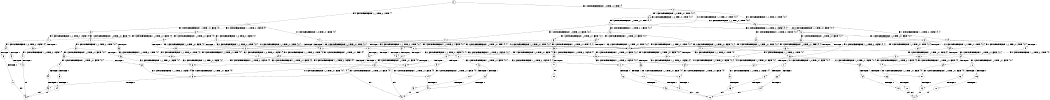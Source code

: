 digraph BCG {
size = "7, 10.5";
center = TRUE;
node [shape = circle];
0 [peripheries = 2];
0 -> 1 [label = "EX !0 !ATOMIC_EXCH_BRANCH (1, +1, TRUE, +0, 1, TRUE) !{}"];
0 -> 2 [label = "EX !1 !ATOMIC_EXCH_BRANCH (1, +0, TRUE, +0, 1, TRUE) !{}"];
1 -> 3 [label = "EX !0 !ATOMIC_EXCH_BRANCH (1, +1, TRUE, +0, 1, FALSE) !{0}"];
1 -> 4 [label = "EX !1 !ATOMIC_EXCH_BRANCH (1, +0, TRUE, +0, 1, FALSE) !{0}"];
1 -> 5 [label = "EX !0 !ATOMIC_EXCH_BRANCH (1, +1, TRUE, +0, 1, FALSE) !{0}"];
2 -> 6 [label = "EX !1 !ATOMIC_EXCH_BRANCH (1, +0, TRUE, +0, 1, TRUE) !{0, 1}"];
2 -> 7 [label = "EX !0 !ATOMIC_EXCH_BRANCH (1, +1, TRUE, +0, 1, TRUE) !{0, 1}"];
2 -> 8 [label = "EX !0 !ATOMIC_EXCH_BRANCH (1, +1, TRUE, +0, 1, TRUE) !{0, 1}"];
3 -> 9 [label = "EX !0 !ATOMIC_EXCH_BRANCH (1, +1, TRUE, +0, 1, FALSE) !{0}"];
3 -> 10 [label = "EX !1 !ATOMIC_EXCH_BRANCH (1, +0, TRUE, +0, 1, FALSE) !{0}"];
3 -> 11 [label = "EX !0 !ATOMIC_EXCH_BRANCH (1, +1, TRUE, +0, 1, FALSE) !{0}"];
4 -> 12 [label = "EX !0 !ATOMIC_EXCH_BRANCH (1, +1, TRUE, +0, 1, TRUE) !{0, 1}"];
4 -> 13 [label = "TERMINATE !1"];
4 -> 14 [label = "EX !0 !ATOMIC_EXCH_BRANCH (1, +1, TRUE, +0, 1, TRUE) !{0, 1}"];
5 -> 15 [label = "EX !1 !ATOMIC_EXCH_BRANCH (1, +0, TRUE, +0, 1, FALSE) !{0}"];
5 -> 11 [label = "EX !0 !ATOMIC_EXCH_BRANCH (1, +1, TRUE, +0, 1, FALSE) !{0}"];
6 -> 6 [label = "EX !1 !ATOMIC_EXCH_BRANCH (1, +0, TRUE, +0, 1, TRUE) !{0, 1}"];
6 -> 7 [label = "EX !0 !ATOMIC_EXCH_BRANCH (1, +1, TRUE, +0, 1, TRUE) !{0, 1}"];
6 -> 8 [label = "EX !0 !ATOMIC_EXCH_BRANCH (1, +1, TRUE, +0, 1, TRUE) !{0, 1}"];
7 -> 16 [label = "EX !0 !ATOMIC_EXCH_BRANCH (1, +1, TRUE, +0, 1, FALSE) !{0, 1}"];
7 -> 17 [label = "EX !1 !ATOMIC_EXCH_BRANCH (1, +0, TRUE, +0, 1, FALSE) !{0, 1}"];
7 -> 18 [label = "EX !0 !ATOMIC_EXCH_BRANCH (1, +1, TRUE, +0, 1, FALSE) !{0, 1}"];
8 -> 19 [label = "EX !1 !ATOMIC_EXCH_BRANCH (1, +0, TRUE, +0, 1, FALSE) !{0, 1}"];
8 -> 18 [label = "EX !0 !ATOMIC_EXCH_BRANCH (1, +1, TRUE, +0, 1, FALSE) !{0, 1}"];
8 -> 20 [label = "EX !1 !ATOMIC_EXCH_BRANCH (1, +0, TRUE, +0, 1, FALSE) !{0, 1}"];
9 -> 21 [label = "EX !1 !ATOMIC_EXCH_BRANCH (1, +0, TRUE, +0, 1, FALSE) !{0}"];
9 -> 22 [label = "TERMINATE !0"];
10 -> 12 [label = "EX !0 !ATOMIC_EXCH_BRANCH (1, +1, TRUE, +0, 1, TRUE) !{0, 1}"];
10 -> 23 [label = "TERMINATE !1"];
10 -> 14 [label = "EX !0 !ATOMIC_EXCH_BRANCH (1, +1, TRUE, +0, 1, TRUE) !{0, 1}"];
11 -> 24 [label = "EX !1 !ATOMIC_EXCH_BRANCH (1, +0, TRUE, +0, 1, FALSE) !{0}"];
11 -> 25 [label = "TERMINATE !0"];
12 -> 26 [label = "EX !0 !ATOMIC_EXCH_BRANCH (1, +1, TRUE, +0, 1, FALSE) !{0, 1}"];
12 -> 27 [label = "TERMINATE !1"];
12 -> 28 [label = "EX !0 !ATOMIC_EXCH_BRANCH (1, +1, TRUE, +0, 1, FALSE) !{0, 1}"];
13 -> 29 [label = "EX !0 !ATOMIC_EXCH_BRANCH (1, +1, TRUE, +0, 1, TRUE) !{0}"];
13 -> 30 [label = "EX !0 !ATOMIC_EXCH_BRANCH (1, +1, TRUE, +0, 1, TRUE) !{0}"];
14 -> 28 [label = "EX !0 !ATOMIC_EXCH_BRANCH (1, +1, TRUE, +0, 1, FALSE) !{0, 1}"];
14 -> 31 [label = "TERMINATE !1"];
15 -> 32 [label = "EX !0 !ATOMIC_EXCH_BRANCH (1, +1, TRUE, +0, 1, TRUE) !{0, 1}"];
15 -> 33 [label = "TERMINATE !1"];
16 -> 34 [label = "EX !0 !ATOMIC_EXCH_BRANCH (1, +1, TRUE, +0, 1, FALSE) !{0, 1}"];
16 -> 35 [label = "EX !1 !ATOMIC_EXCH_BRANCH (1, +0, TRUE, +0, 1, FALSE) !{0, 1}"];
16 -> 36 [label = "EX !0 !ATOMIC_EXCH_BRANCH (1, +1, TRUE, +0, 1, FALSE) !{0, 1}"];
17 -> 12 [label = "EX !0 !ATOMIC_EXCH_BRANCH (1, +1, TRUE, +0, 1, TRUE) !{0, 1}"];
17 -> 13 [label = "TERMINATE !1"];
17 -> 14 [label = "EX !0 !ATOMIC_EXCH_BRANCH (1, +1, TRUE, +0, 1, TRUE) !{0, 1}"];
18 -> 37 [label = "EX !1 !ATOMIC_EXCH_BRANCH (1, +0, TRUE, +0, 1, FALSE) !{0, 1}"];
18 -> 36 [label = "EX !0 !ATOMIC_EXCH_BRANCH (1, +1, TRUE, +0, 1, FALSE) !{0, 1}"];
18 -> 38 [label = "EX !1 !ATOMIC_EXCH_BRANCH (1, +0, TRUE, +0, 1, FALSE) !{0, 1}"];
19 -> 39 [label = "EX !0 !ATOMIC_EXCH_BRANCH (1, +1, TRUE, +0, 1, TRUE) !{0, 1}"];
19 -> 40 [label = "TERMINATE !1"];
19 -> 14 [label = "EX !0 !ATOMIC_EXCH_BRANCH (1, +1, TRUE, +0, 1, TRUE) !{0, 1}"];
20 -> 14 [label = "EX !0 !ATOMIC_EXCH_BRANCH (1, +1, TRUE, +0, 1, TRUE) !{0, 1}"];
20 -> 41 [label = "TERMINATE !1"];
21 -> 42 [label = "TERMINATE !0"];
21 -> 43 [label = "TERMINATE !1"];
22 -> 44 [label = "EX !1 !ATOMIC_EXCH_BRANCH (1, +0, TRUE, +0, 1, FALSE) !{}"];
23 -> 29 [label = "EX !0 !ATOMIC_EXCH_BRANCH (1, +1, TRUE, +0, 1, TRUE) !{0}"];
23 -> 30 [label = "EX !0 !ATOMIC_EXCH_BRANCH (1, +1, TRUE, +0, 1, TRUE) !{0}"];
24 -> 45 [label = "TERMINATE !0"];
24 -> 46 [label = "TERMINATE !1"];
25 -> 47 [label = "EX !1 !ATOMIC_EXCH_BRANCH (1, +0, TRUE, +0, 1, FALSE) !{}"];
26 -> 48 [label = "EX !0 !ATOMIC_EXCH_BRANCH (1, +1, TRUE, +0, 1, FALSE) !{0, 1}"];
26 -> 49 [label = "TERMINATE !1"];
26 -> 50 [label = "EX !0 !ATOMIC_EXCH_BRANCH (1, +1, TRUE, +0, 1, FALSE) !{0, 1}"];
27 -> 51 [label = "EX !0 !ATOMIC_EXCH_BRANCH (1, +1, TRUE, +0, 1, FALSE) !{0}"];
27 -> 52 [label = "EX !0 !ATOMIC_EXCH_BRANCH (1, +1, TRUE, +0, 1, FALSE) !{0}"];
28 -> 50 [label = "EX !0 !ATOMIC_EXCH_BRANCH (1, +1, TRUE, +0, 1, FALSE) !{0, 1}"];
28 -> 53 [label = "TERMINATE !1"];
29 -> 51 [label = "EX !0 !ATOMIC_EXCH_BRANCH (1, +1, TRUE, +0, 1, FALSE) !{0}"];
29 -> 52 [label = "EX !0 !ATOMIC_EXCH_BRANCH (1, +1, TRUE, +0, 1, FALSE) !{0}"];
30 -> 52 [label = "EX !0 !ATOMIC_EXCH_BRANCH (1, +1, TRUE, +0, 1, FALSE) !{0}"];
31 -> 54 [label = "EX !0 !ATOMIC_EXCH_BRANCH (1, +1, TRUE, +0, 1, FALSE) !{0}"];
32 -> 55 [label = "EX !0 !ATOMIC_EXCH_BRANCH (1, +1, TRUE, +0, 1, FALSE) !{0, 1}"];
32 -> 56 [label = "TERMINATE !1"];
33 -> 30 [label = "EX !0 !ATOMIC_EXCH_BRANCH (1, +1, TRUE, +0, 1, TRUE) !{0}"];
34 -> 57 [label = "EX !1 !ATOMIC_EXCH_BRANCH (1, +0, TRUE, +0, 1, FALSE) !{0, 1}"];
34 -> 58 [label = "TERMINATE !0"];
35 -> 12 [label = "EX !0 !ATOMIC_EXCH_BRANCH (1, +1, TRUE, +0, 1, TRUE) !{0, 1}"];
35 -> 23 [label = "TERMINATE !1"];
35 -> 14 [label = "EX !0 !ATOMIC_EXCH_BRANCH (1, +1, TRUE, +0, 1, TRUE) !{0, 1}"];
36 -> 59 [label = "EX !1 !ATOMIC_EXCH_BRANCH (1, +0, TRUE, +0, 1, FALSE) !{0, 1}"];
36 -> 60 [label = "EX !1 !ATOMIC_EXCH_BRANCH (1, +0, TRUE, +0, 1, FALSE) !{0, 1}"];
36 -> 61 [label = "TERMINATE !0"];
37 -> 39 [label = "EX !0 !ATOMIC_EXCH_BRANCH (1, +1, TRUE, +0, 1, TRUE) !{0, 1}"];
37 -> 62 [label = "TERMINATE !1"];
37 -> 14 [label = "EX !0 !ATOMIC_EXCH_BRANCH (1, +1, TRUE, +0, 1, TRUE) !{0, 1}"];
38 -> 14 [label = "EX !0 !ATOMIC_EXCH_BRANCH (1, +1, TRUE, +0, 1, TRUE) !{0, 1}"];
38 -> 63 [label = "TERMINATE !1"];
39 -> 64 [label = "EX !0 !ATOMIC_EXCH_BRANCH (1, +1, TRUE, +0, 1, FALSE) !{0, 1}"];
39 -> 65 [label = "TERMINATE !1"];
39 -> 28 [label = "EX !0 !ATOMIC_EXCH_BRANCH (1, +1, TRUE, +0, 1, FALSE) !{0, 1}"];
40 -> 66 [label = "EX !0 !ATOMIC_EXCH_BRANCH (1, +1, TRUE, +0, 1, TRUE) !{0}"];
41 -> 67 [label = "EX !0 !ATOMIC_EXCH_BRANCH (1, +1, TRUE, +0, 1, TRUE) !{0}"];
42 -> 68 [label = "TERMINATE !1"];
43 -> 69 [label = "TERMINATE !0"];
44 -> 68 [label = "TERMINATE !1"];
45 -> 70 [label = "TERMINATE !1"];
46 -> 71 [label = "TERMINATE !0"];
47 -> 70 [label = "TERMINATE !1"];
48 -> 72 [label = "TERMINATE !0"];
48 -> 73 [label = "TERMINATE !1"];
49 -> 74 [label = "EX !0 !ATOMIC_EXCH_BRANCH (1, +1, TRUE, +0, 1, FALSE) !{0}"];
49 -> 75 [label = "EX !0 !ATOMIC_EXCH_BRANCH (1, +1, TRUE, +0, 1, FALSE) !{0}"];
50 -> 76 [label = "TERMINATE !0"];
50 -> 77 [label = "TERMINATE !1"];
51 -> 74 [label = "EX !0 !ATOMIC_EXCH_BRANCH (1, +1, TRUE, +0, 1, FALSE) !{0}"];
51 -> 75 [label = "EX !0 !ATOMIC_EXCH_BRANCH (1, +1, TRUE, +0, 1, FALSE) !{0}"];
52 -> 75 [label = "EX !0 !ATOMIC_EXCH_BRANCH (1, +1, TRUE, +0, 1, FALSE) !{0}"];
53 -> 78 [label = "EX !0 !ATOMIC_EXCH_BRANCH (1, +1, TRUE, +0, 1, FALSE) !{0}"];
54 -> 78 [label = "EX !0 !ATOMIC_EXCH_BRANCH (1, +1, TRUE, +0, 1, FALSE) !{0}"];
55 -> 79 [label = "EX !0 !ATOMIC_EXCH_BRANCH (1, +1, TRUE, +0, 1, FALSE) !{0, 1}"];
55 -> 80 [label = "TERMINATE !1"];
56 -> 52 [label = "EX !0 !ATOMIC_EXCH_BRANCH (1, +1, TRUE, +0, 1, FALSE) !{0}"];
57 -> 42 [label = "TERMINATE !0"];
57 -> 43 [label = "TERMINATE !1"];
58 -> 81 [label = "EX !1 !ATOMIC_EXCH_BRANCH (1, +0, TRUE, +0, 1, FALSE) !{1}"];
58 -> 82 [label = "EX !1 !ATOMIC_EXCH_BRANCH (1, +0, TRUE, +0, 1, FALSE) !{1}"];
59 -> 83 [label = "TERMINATE !0"];
59 -> 84 [label = "TERMINATE !1"];
60 -> 85 [label = "TERMINATE !0"];
60 -> 86 [label = "TERMINATE !1"];
61 -> 87 [label = "EX !1 !ATOMIC_EXCH_BRANCH (1, +0, TRUE, +0, 1, FALSE) !{1}"];
62 -> 66 [label = "EX !0 !ATOMIC_EXCH_BRANCH (1, +1, TRUE, +0, 1, TRUE) !{0}"];
63 -> 67 [label = "EX !0 !ATOMIC_EXCH_BRANCH (1, +1, TRUE, +0, 1, TRUE) !{0}"];
64 -> 88 [label = "EX !0 !ATOMIC_EXCH_BRANCH (1, +1, TRUE, +0, 1, FALSE) !{0, 1}"];
64 -> 89 [label = "TERMINATE !1"];
64 -> 50 [label = "EX !0 !ATOMIC_EXCH_BRANCH (1, +1, TRUE, +0, 1, FALSE) !{0, 1}"];
65 -> 90 [label = "EX !0 !ATOMIC_EXCH_BRANCH (1, +1, TRUE, +0, 1, FALSE) !{0}"];
66 -> 90 [label = "EX !0 !ATOMIC_EXCH_BRANCH (1, +1, TRUE, +0, 1, FALSE) !{0}"];
67 -> 54 [label = "EX !0 !ATOMIC_EXCH_BRANCH (1, +1, TRUE, +0, 1, FALSE) !{0}"];
68 -> 91 [label = "exit"];
69 -> 91 [label = "exit"];
70 -> 92 [label = "exit"];
71 -> 92 [label = "exit"];
72 -> 93 [label = "TERMINATE !1"];
73 -> 94 [label = "TERMINATE !0"];
74 -> 94 [label = "TERMINATE !0"];
75 -> 95 [label = "TERMINATE !0"];
76 -> 96 [label = "TERMINATE !1"];
77 -> 97 [label = "TERMINATE !0"];
78 -> 97 [label = "TERMINATE !0"];
79 -> 98 [label = "TERMINATE !0"];
79 -> 99 [label = "TERMINATE !1"];
80 -> 75 [label = "EX !0 !ATOMIC_EXCH_BRANCH (1, +1, TRUE, +0, 1, FALSE) !{0}"];
81 -> 68 [label = "TERMINATE !1"];
82 -> 100 [label = "TERMINATE !1"];
83 -> 101 [label = "TERMINATE !1"];
84 -> 102 [label = "TERMINATE !0"];
85 -> 103 [label = "TERMINATE !1"];
86 -> 104 [label = "TERMINATE !0"];
87 -> 103 [label = "TERMINATE !1"];
88 -> 105 [label = "TERMINATE !0"];
88 -> 106 [label = "TERMINATE !1"];
89 -> 107 [label = "EX !0 !ATOMIC_EXCH_BRANCH (1, +1, TRUE, +0, 1, FALSE) !{0}"];
90 -> 107 [label = "EX !0 !ATOMIC_EXCH_BRANCH (1, +1, TRUE, +0, 1, FALSE) !{0}"];
93 -> 91 [label = "exit"];
94 -> 91 [label = "exit"];
95 -> 92 [label = "exit"];
96 -> 108 [label = "exit"];
97 -> 108 [label = "exit"];
98 -> 109 [label = "TERMINATE !1"];
99 -> 95 [label = "TERMINATE !0"];
100 -> 110 [label = "exit"];
101 -> 111 [label = "exit"];
102 -> 111 [label = "exit"];
103 -> 108 [label = "exit"];
104 -> 108 [label = "exit"];
105 -> 112 [label = "TERMINATE !1"];
106 -> 113 [label = "TERMINATE !0"];
107 -> 113 [label = "TERMINATE !0"];
109 -> 92 [label = "exit"];
112 -> 111 [label = "exit"];
113 -> 111 [label = "exit"];
}
